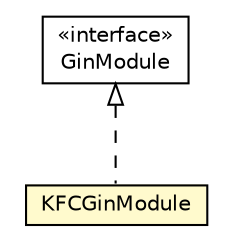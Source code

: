 #!/usr/local/bin/dot
#
# Class diagram 
# Generated by UMLGraph version 5.4 (http://www.umlgraph.org/)
#

digraph G {
	edge [fontname="Helvetica",fontsize=10,labelfontname="Helvetica",labelfontsize=10];
	node [fontname="Helvetica",fontsize=10,shape=plaintext];
	nodesep=0.25;
	ranksep=0.5;
	// hu.sch.kfc.client.gin.KFCGinModule
	c4377 [label=<<table title="hu.sch.kfc.client.gin.KFCGinModule" border="0" cellborder="1" cellspacing="0" cellpadding="2" port="p" bgcolor="lemonChiffon" href="./KFCGinModule.html">
		<tr><td><table border="0" cellspacing="0" cellpadding="1">
<tr><td align="center" balign="center"> KFCGinModule </td></tr>
		</table></td></tr>
		</table>>, URL="./KFCGinModule.html", fontname="Helvetica", fontcolor="black", fontsize=10.0];
	//hu.sch.kfc.client.gin.KFCGinModule implements com.google.gwt.inject.client.GinModule
	c4429:p -> c4377:p [dir=back,arrowtail=empty,style=dashed];
	// com.google.gwt.inject.client.GinModule
	c4429 [label=<<table title="com.google.gwt.inject.client.GinModule" border="0" cellborder="1" cellspacing="0" cellpadding="2" port="p" href="http://java.sun.com/j2se/1.4.2/docs/api/com/google/gwt/inject/client/GinModule.html">
		<tr><td><table border="0" cellspacing="0" cellpadding="1">
<tr><td align="center" balign="center"> &#171;interface&#187; </td></tr>
<tr><td align="center" balign="center"> GinModule </td></tr>
		</table></td></tr>
		</table>>, URL="http://java.sun.com/j2se/1.4.2/docs/api/com/google/gwt/inject/client/GinModule.html", fontname="Helvetica", fontcolor="black", fontsize=10.0];
}

